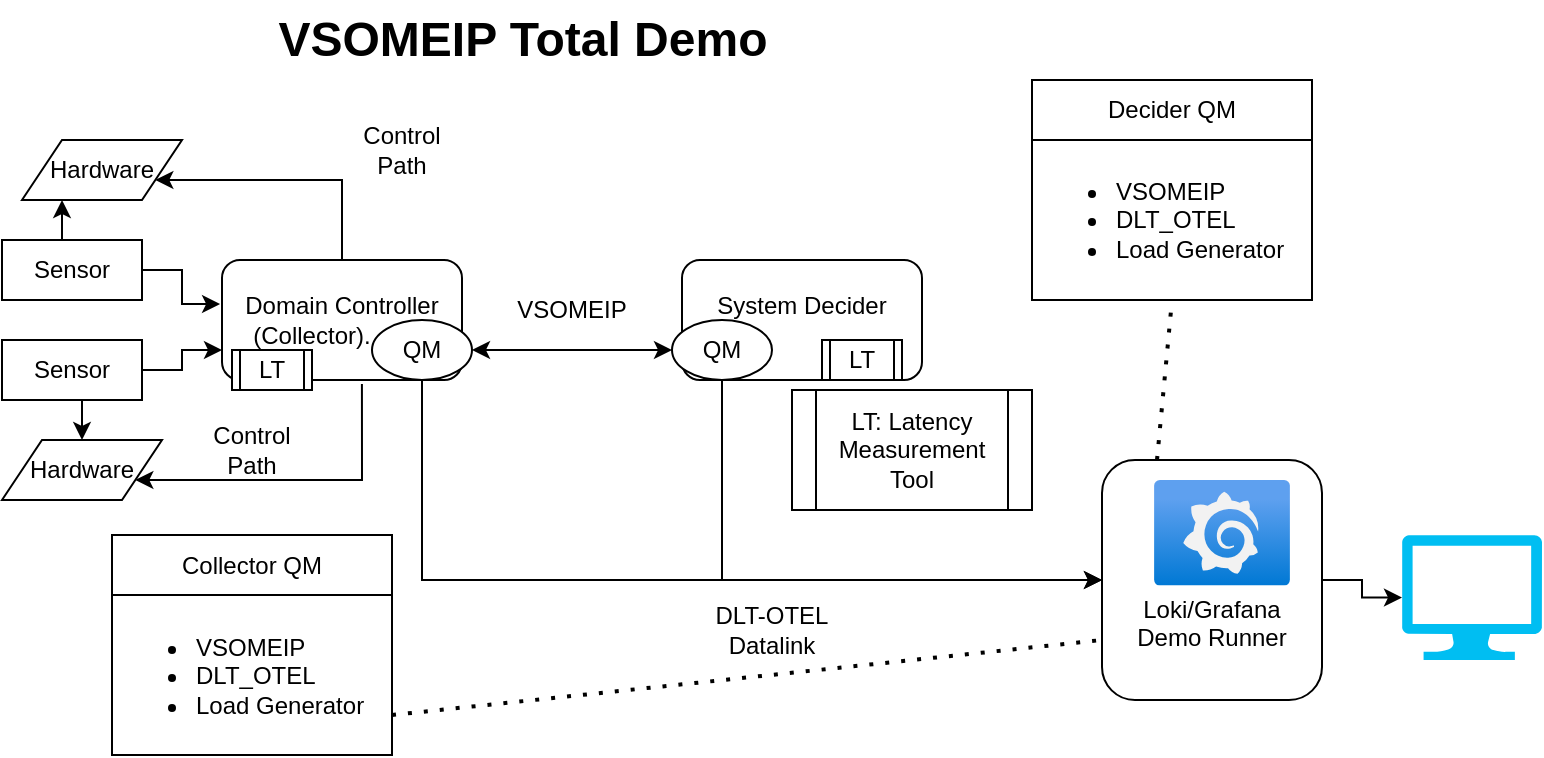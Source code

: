<mxfile version="28.1.0">
  <diagram name="Page-1" id="47uw62k2DX8FrtbEl8Bh">
    <mxGraphModel dx="914" dy="627" grid="1" gridSize="10" guides="1" tooltips="1" connect="1" arrows="1" fold="1" page="1" pageScale="1" pageWidth="850" pageHeight="1100" math="0" shadow="0">
      <root>
        <mxCell id="0" />
        <mxCell id="1" parent="0" />
        <mxCell id="JFALsLwdeSYhTvg4Bosl-62" style="edgeStyle=orthogonalEdgeStyle;rounded=0;orthogonalLoop=1;jettySize=auto;html=1;exitX=0.5;exitY=0;exitDx=0;exitDy=0;entryX=0.25;entryY=1;entryDx=0;entryDy=0;" parent="1" source="JFALsLwdeSYhTvg4Bosl-63" target="JFALsLwdeSYhTvg4Bosl-74" edge="1">
          <mxGeometry relative="1" as="geometry" />
        </mxCell>
        <mxCell id="JFALsLwdeSYhTvg4Bosl-63" value="Sensor" style="rounded=0;whiteSpace=wrap;html=1;" parent="1" vertex="1">
          <mxGeometry x="40" y="120" width="70" height="30" as="geometry" />
        </mxCell>
        <mxCell id="JFALsLwdeSYhTvg4Bosl-64" style="edgeStyle=orthogonalEdgeStyle;rounded=0;orthogonalLoop=1;jettySize=auto;html=1;exitX=1;exitY=0.5;exitDx=0;exitDy=0;entryX=0;entryY=0.75;entryDx=0;entryDy=0;" parent="1" source="JFALsLwdeSYhTvg4Bosl-66" target="JFALsLwdeSYhTvg4Bosl-67" edge="1">
          <mxGeometry relative="1" as="geometry" />
        </mxCell>
        <mxCell id="JFALsLwdeSYhTvg4Bosl-65" style="edgeStyle=orthogonalEdgeStyle;rounded=0;orthogonalLoop=1;jettySize=auto;html=1;exitX=0.5;exitY=1;exitDx=0;exitDy=0;entryX=0.5;entryY=0;entryDx=0;entryDy=0;" parent="1" source="JFALsLwdeSYhTvg4Bosl-66" target="JFALsLwdeSYhTvg4Bosl-75" edge="1">
          <mxGeometry relative="1" as="geometry" />
        </mxCell>
        <mxCell id="JFALsLwdeSYhTvg4Bosl-66" value="Sensor" style="rounded=0;whiteSpace=wrap;html=1;" parent="1" vertex="1">
          <mxGeometry x="40" y="170" width="70" height="30" as="geometry" />
        </mxCell>
        <mxCell id="JFALsLwdeSYhTvg4Bosl-67" value="Domain Controller&lt;div&gt;(Collector).&amp;nbsp; &amp;nbsp; &amp;nbsp; &amp;nbsp; &amp;nbsp;&lt;/div&gt;" style="rounded=1;whiteSpace=wrap;html=1;" parent="1" vertex="1">
          <mxGeometry x="150" y="130" width="120" height="60" as="geometry" />
        </mxCell>
        <mxCell id="JFALsLwdeSYhTvg4Bosl-68" style="edgeStyle=orthogonalEdgeStyle;rounded=0;orthogonalLoop=1;jettySize=auto;html=1;exitX=1;exitY=0.5;exitDx=0;exitDy=0;entryX=-0.008;entryY=0.367;entryDx=0;entryDy=0;entryPerimeter=0;" parent="1" source="JFALsLwdeSYhTvg4Bosl-63" target="JFALsLwdeSYhTvg4Bosl-67" edge="1">
          <mxGeometry relative="1" as="geometry" />
        </mxCell>
        <mxCell id="JFALsLwdeSYhTvg4Bosl-70" value="System Decider&lt;div&gt;&lt;br&gt;&lt;/div&gt;" style="rounded=1;whiteSpace=wrap;html=1;" parent="1" vertex="1">
          <mxGeometry x="380" y="130" width="120" height="60" as="geometry" />
        </mxCell>
        <mxCell id="JFALsLwdeSYhTvg4Bosl-72" value="VSOMEIP" style="text;html=1;align=center;verticalAlign=middle;whiteSpace=wrap;rounded=0;" parent="1" vertex="1">
          <mxGeometry x="295" y="140" width="60" height="30" as="geometry" />
        </mxCell>
        <mxCell id="JFALsLwdeSYhTvg4Bosl-73" style="edgeStyle=orthogonalEdgeStyle;rounded=0;orthogonalLoop=1;jettySize=auto;html=1;exitX=0.5;exitY=0;exitDx=0;exitDy=0;entryX=1;entryY=0.75;entryDx=0;entryDy=0;" parent="1" source="JFALsLwdeSYhTvg4Bosl-67" target="JFALsLwdeSYhTvg4Bosl-74" edge="1">
          <mxGeometry relative="1" as="geometry">
            <Array as="points">
              <mxPoint x="210" y="90" />
            </Array>
          </mxGeometry>
        </mxCell>
        <mxCell id="JFALsLwdeSYhTvg4Bosl-74" value="Hardware" style="shape=parallelogram;perimeter=parallelogramPerimeter;whiteSpace=wrap;html=1;fixedSize=1;" parent="1" vertex="1">
          <mxGeometry x="50" y="70" width="80" height="30" as="geometry" />
        </mxCell>
        <mxCell id="JFALsLwdeSYhTvg4Bosl-75" value="Hardware" style="shape=parallelogram;perimeter=parallelogramPerimeter;whiteSpace=wrap;html=1;fixedSize=1;" parent="1" vertex="1">
          <mxGeometry x="40" y="220" width="80" height="30" as="geometry" />
        </mxCell>
        <mxCell id="JFALsLwdeSYhTvg4Bosl-76" style="edgeStyle=orthogonalEdgeStyle;rounded=0;orthogonalLoop=1;jettySize=auto;html=1;exitX=0.583;exitY=1.033;exitDx=0;exitDy=0;entryX=1;entryY=0.75;entryDx=0;entryDy=0;exitPerimeter=0;" parent="1" source="JFALsLwdeSYhTvg4Bosl-67" target="JFALsLwdeSYhTvg4Bosl-75" edge="1">
          <mxGeometry relative="1" as="geometry">
            <Array as="points">
              <mxPoint x="220" y="240" />
            </Array>
          </mxGeometry>
        </mxCell>
        <mxCell id="JFALsLwdeSYhTvg4Bosl-77" value="Control&lt;div&gt;Path&lt;/div&gt;" style="text;html=1;align=center;verticalAlign=middle;whiteSpace=wrap;rounded=0;" parent="1" vertex="1">
          <mxGeometry x="135" y="210" width="60" height="30" as="geometry" />
        </mxCell>
        <mxCell id="JFALsLwdeSYhTvg4Bosl-78" value="Control&lt;div&gt;Path&lt;/div&gt;" style="text;html=1;align=center;verticalAlign=middle;whiteSpace=wrap;rounded=0;" parent="1" vertex="1">
          <mxGeometry x="210" y="60" width="60" height="30" as="geometry" />
        </mxCell>
        <mxCell id="JFALsLwdeSYhTvg4Bosl-81" value="&lt;div&gt;&lt;br&gt;&lt;/div&gt;&lt;div&gt;&lt;br&gt;&lt;/div&gt;&lt;div&gt;&lt;br&gt;&lt;/div&gt;&lt;div&gt;Loki/Grafana&lt;/div&gt;&lt;div&gt;Demo Runner&lt;/div&gt;" style="rounded=1;whiteSpace=wrap;html=1;" parent="1" vertex="1">
          <mxGeometry x="590" y="230" width="110" height="120" as="geometry" />
        </mxCell>
        <mxCell id="JFALsLwdeSYhTvg4Bosl-85" value="DLT-OTEL&lt;div&gt;Datalink&lt;/div&gt;" style="text;html=1;align=center;verticalAlign=middle;whiteSpace=wrap;rounded=0;" parent="1" vertex="1">
          <mxGeometry x="395" y="300" width="60" height="30" as="geometry" />
        </mxCell>
        <mxCell id="JFALsLwdeSYhTvg4Bosl-86" value="" style="image;aspect=fixed;html=1;points=[];align=center;fontSize=12;image=img/lib/azure2/other/Grafana.svg;" parent="1" vertex="1">
          <mxGeometry x="616" y="240" width="68" height="52.8" as="geometry" />
        </mxCell>
        <mxCell id="JFALsLwdeSYhTvg4Bosl-87" value="" style="verticalLabelPosition=bottom;html=1;verticalAlign=top;align=center;strokeColor=none;fillColor=#00BEF2;shape=mxgraph.azure.computer;pointerEvents=1;" parent="1" vertex="1">
          <mxGeometry x="740" y="267.5" width="70" height="62.5" as="geometry" />
        </mxCell>
        <mxCell id="JFALsLwdeSYhTvg4Bosl-88" style="edgeStyle=orthogonalEdgeStyle;rounded=0;orthogonalLoop=1;jettySize=auto;html=1;exitX=1;exitY=0.5;exitDx=0;exitDy=0;entryX=0;entryY=0.5;entryDx=0;entryDy=0;entryPerimeter=0;" parent="1" source="JFALsLwdeSYhTvg4Bosl-81" target="JFALsLwdeSYhTvg4Bosl-87" edge="1">
          <mxGeometry relative="1" as="geometry" />
        </mxCell>
        <mxCell id="JFALsLwdeSYhTvg4Bosl-102" style="edgeStyle=orthogonalEdgeStyle;rounded=0;orthogonalLoop=1;jettySize=auto;html=1;exitX=0.5;exitY=1;exitDx=0;exitDy=0;entryX=0;entryY=0.5;entryDx=0;entryDy=0;" parent="1" source="JFALsLwdeSYhTvg4Bosl-89" target="JFALsLwdeSYhTvg4Bosl-81" edge="1">
          <mxGeometry relative="1" as="geometry" />
        </mxCell>
        <mxCell id="JFALsLwdeSYhTvg4Bosl-89" value="QM" style="ellipse;whiteSpace=wrap;html=1;" parent="1" vertex="1">
          <mxGeometry x="225" y="160" width="50" height="30" as="geometry" />
        </mxCell>
        <mxCell id="JFALsLwdeSYhTvg4Bosl-103" style="edgeStyle=orthogonalEdgeStyle;rounded=0;orthogonalLoop=1;jettySize=auto;html=1;exitX=0.5;exitY=1;exitDx=0;exitDy=0;entryX=0;entryY=0.5;entryDx=0;entryDy=0;" parent="1" source="JFALsLwdeSYhTvg4Bosl-90" target="JFALsLwdeSYhTvg4Bosl-81" edge="1">
          <mxGeometry relative="1" as="geometry" />
        </mxCell>
        <mxCell id="JFALsLwdeSYhTvg4Bosl-90" value="QM" style="ellipse;whiteSpace=wrap;html=1;" parent="1" vertex="1">
          <mxGeometry x="375" y="160" width="50" height="30" as="geometry" />
        </mxCell>
        <mxCell id="JFALsLwdeSYhTvg4Bosl-92" value="" style="endArrow=classic;startArrow=classic;html=1;rounded=0;exitX=1;exitY=0.5;exitDx=0;exitDy=0;entryX=0;entryY=0.5;entryDx=0;entryDy=0;" parent="1" source="JFALsLwdeSYhTvg4Bosl-89" target="JFALsLwdeSYhTvg4Bosl-90" edge="1">
          <mxGeometry width="50" height="50" relative="1" as="geometry">
            <mxPoint x="275" y="250" as="sourcePoint" />
            <mxPoint x="325" y="200" as="targetPoint" />
          </mxGeometry>
        </mxCell>
        <mxCell id="JFALsLwdeSYhTvg4Bosl-94" value="Decider QM" style="swimlane;fontStyle=0;childLayout=stackLayout;horizontal=1;startSize=30;horizontalStack=0;resizeParent=1;resizeParentMax=0;resizeLast=0;collapsible=1;marginBottom=0;whiteSpace=wrap;html=1;" parent="1" vertex="1">
          <mxGeometry x="555" y="40" width="140" height="110" as="geometry" />
        </mxCell>
        <mxCell id="JFALsLwdeSYhTvg4Bosl-100" value="&lt;ul&gt;&lt;li&gt;VSOMEIP&lt;/li&gt;&lt;li&gt;DLT_OTEL&lt;/li&gt;&lt;li&gt;Load Generator&lt;/li&gt;&lt;/ul&gt;" style="text;strokeColor=none;fillColor=none;html=1;whiteSpace=wrap;verticalAlign=middle;overflow=hidden;" parent="JFALsLwdeSYhTvg4Bosl-94" vertex="1">
          <mxGeometry y="30" width="140" height="80" as="geometry" />
        </mxCell>
        <mxCell id="JFALsLwdeSYhTvg4Bosl-104" value="Collector QM" style="swimlane;fontStyle=0;childLayout=stackLayout;horizontal=1;startSize=30;horizontalStack=0;resizeParent=1;resizeParentMax=0;resizeLast=0;collapsible=1;marginBottom=0;whiteSpace=wrap;html=1;" parent="1" vertex="1">
          <mxGeometry x="95" y="267.5" width="140" height="110" as="geometry" />
        </mxCell>
        <mxCell id="JFALsLwdeSYhTvg4Bosl-105" value="&lt;ul&gt;&lt;li&gt;VSOMEIP&lt;/li&gt;&lt;li&gt;DLT_OTEL&lt;/li&gt;&lt;li&gt;Load Generator&lt;/li&gt;&lt;/ul&gt;" style="text;strokeColor=none;fillColor=none;html=1;whiteSpace=wrap;verticalAlign=middle;overflow=hidden;" parent="JFALsLwdeSYhTvg4Bosl-104" vertex="1">
          <mxGeometry y="30" width="140" height="80" as="geometry" />
        </mxCell>
        <mxCell id="JFALsLwdeSYhTvg4Bosl-106" value="VSOMEIP Total Demo" style="text;strokeColor=none;fillColor=none;html=1;fontSize=24;fontStyle=1;verticalAlign=middle;align=center;" parent="1" vertex="1">
          <mxGeometry x="250" width="100" height="40" as="geometry" />
        </mxCell>
        <mxCell id="JFALsLwdeSYhTvg4Bosl-110" value="" style="endArrow=none;dashed=1;html=1;dashPattern=1 3;strokeWidth=2;rounded=0;entryX=0;entryY=0.75;entryDx=0;entryDy=0;exitX=1;exitY=0.75;exitDx=0;exitDy=0;" parent="1" source="JFALsLwdeSYhTvg4Bosl-105" target="JFALsLwdeSYhTvg4Bosl-81" edge="1">
          <mxGeometry width="50" height="50" relative="1" as="geometry">
            <mxPoint x="440" y="280" as="sourcePoint" />
            <mxPoint x="490" y="230" as="targetPoint" />
          </mxGeometry>
        </mxCell>
        <mxCell id="JFALsLwdeSYhTvg4Bosl-111" value="" style="endArrow=none;dashed=1;html=1;dashPattern=1 3;strokeWidth=2;rounded=0;exitX=0.25;exitY=0;exitDx=0;exitDy=0;entryX=0.5;entryY=1;entryDx=0;entryDy=0;" parent="1" source="JFALsLwdeSYhTvg4Bosl-81" target="JFALsLwdeSYhTvg4Bosl-100" edge="1">
          <mxGeometry width="50" height="50" relative="1" as="geometry">
            <mxPoint x="440" y="280" as="sourcePoint" />
            <mxPoint x="490" y="230" as="targetPoint" />
          </mxGeometry>
        </mxCell>
        <mxCell id="JFALsLwdeSYhTvg4Bosl-116" value="LT" style="shape=process;whiteSpace=wrap;html=1;backgroundOutline=1;" parent="1" vertex="1">
          <mxGeometry x="450" y="170" width="40" height="20" as="geometry" />
        </mxCell>
        <mxCell id="JFALsLwdeSYhTvg4Bosl-117" value="LT" style="shape=process;whiteSpace=wrap;html=1;backgroundOutline=1;" parent="1" vertex="1">
          <mxGeometry x="155" y="175" width="40" height="20" as="geometry" />
        </mxCell>
        <mxCell id="JFALsLwdeSYhTvg4Bosl-118" value="LT: Latency Measurement Tool" style="shape=process;whiteSpace=wrap;html=1;backgroundOutline=1;" parent="1" vertex="1">
          <mxGeometry x="435" y="195" width="120" height="60" as="geometry" />
        </mxCell>
      </root>
    </mxGraphModel>
  </diagram>
</mxfile>
